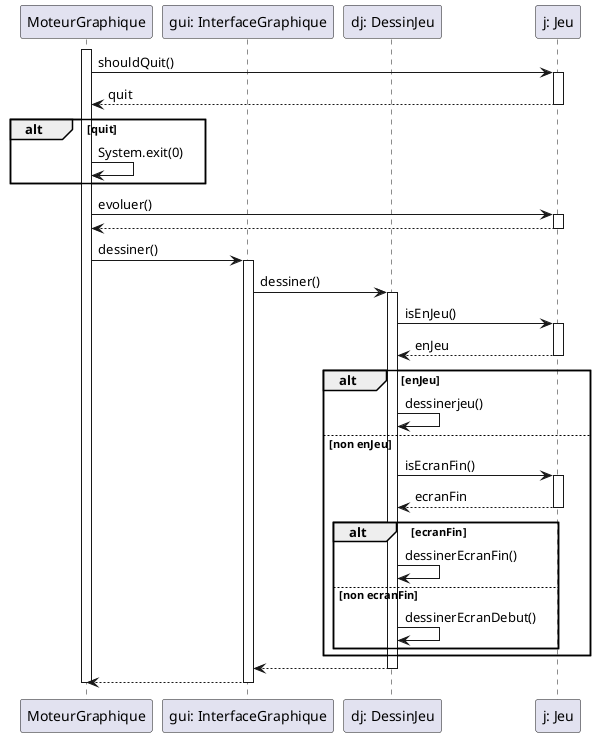 @startuml

participant "MoteurGraphique" as mg
participant "gui: InterfaceGraphique" as gui
participant "dj: DessinJeu" as dj
participant "j: Jeu" as j

activate mg
    mg -> j: shouldQuit()
    activate j
        mg <-- j: quit
    deactivate j
        alt quit
            mg -> mg: System.exit(0)
        end
    mg -> j: evoluer()
    activate j
        mg <-- j
    deactivate j
    mg -> gui: dessiner()
    activate gui
        gui -> dj: dessiner()
        activate dj
            dj -> j: isEnJeu()
            activate j
                j --> dj: enJeu
            deactivate j
            alt enJeu
                dj -> dj: dessinerjeu()
            else non enJeu
                dj -> j: isEcranFin()
                activate j
                    j --> dj: ecranFin
                deactivate j
                alt ecranFin
                    dj -> dj: dessinerEcranFin()
                else non ecranFin
                    dj -> dj: dessinerEcranDebut()
                end
            end
            gui <-- dj
        deactivate dj
        mg <-- gui
    deactivate gui
deactivate mg

@enduml